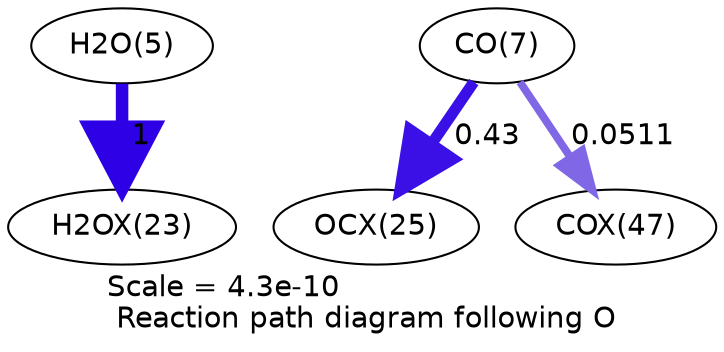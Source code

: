 digraph reaction_paths {
center=1;
s7 -> s61[fontname="Helvetica", penwidth=6, arrowsize=3, color="0.7, 1.5, 0.9"
, label=" 1"];
s9 -> s63[fontname="Helvetica", penwidth=5.36, arrowsize=2.68, color="0.7, 0.93, 0.9"
, label=" 0.43"];
s9 -> s69[fontname="Helvetica", penwidth=3.75, arrowsize=1.88, color="0.7, 0.551, 0.9"
, label=" 0.0511"];
s7 [ fontname="Helvetica", label="H2O(5)"];
s9 [ fontname="Helvetica", label="CO(7)"];
s61 [ fontname="Helvetica", label="H2OX(23)"];
s63 [ fontname="Helvetica", label="OCX(25)"];
s69 [ fontname="Helvetica", label="COX(47)"];
 label = "Scale = 4.3e-10\l Reaction path diagram following O";
 fontname = "Helvetica";
}
